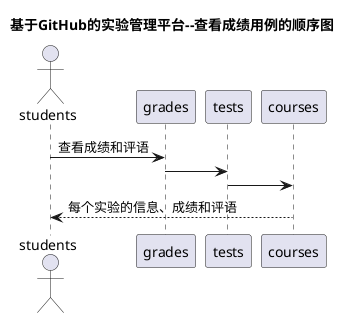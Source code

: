 @startuml
title 基于GitHub的实验管理平台--查看成绩用例的顺序图
actor students
students -> grades: 查看成绩和评语
grades -> tests
tests -> courses
courses --> students:每个实验的信息、成绩和评语
@enduml